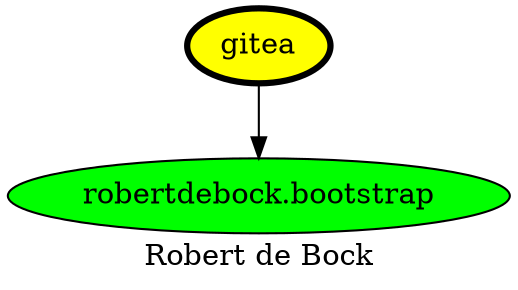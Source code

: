 digraph PhiloDilemma {
  label = "Robert de Bock" ;
  overlap=false
  {
    "gitea" [fillcolor=yellow style=filled penwidth=3]
    "robertdebock.bootstrap" [fillcolor=green style=filled]
  }
  "gitea" -> "robertdebock.bootstrap"
}
